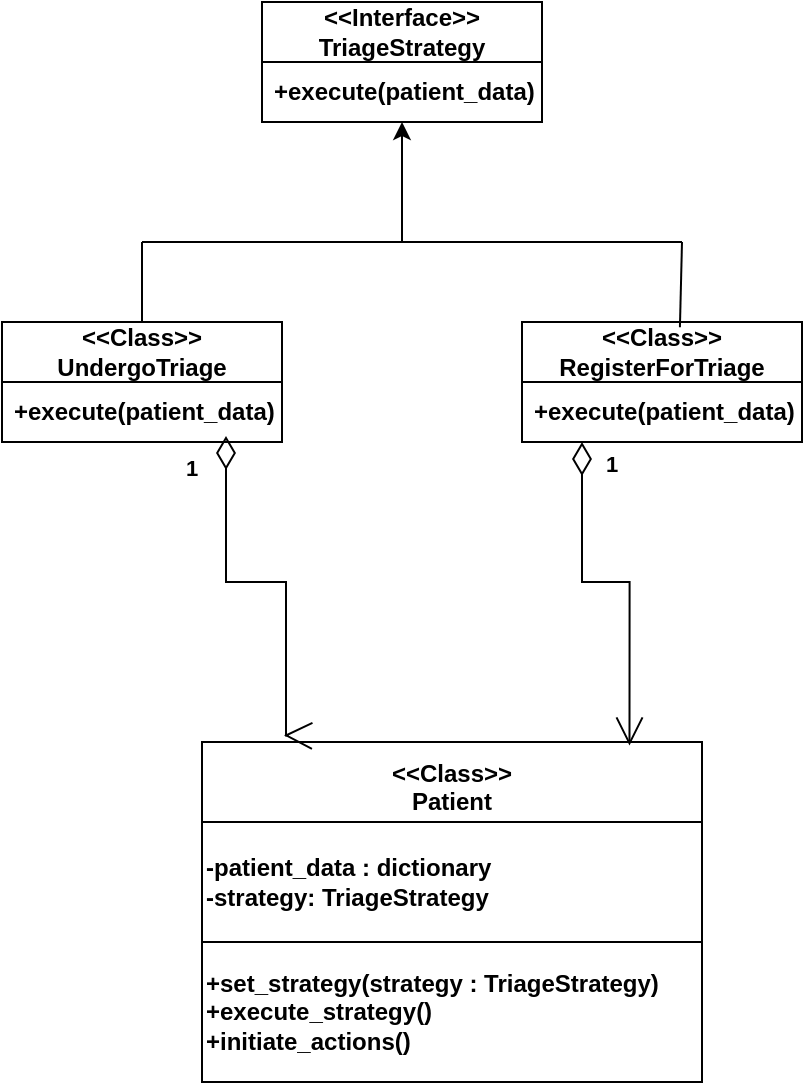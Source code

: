 <mxfile version="24.8.3">
  <diagram name="Page-1" id="Czwy5R9cp6WNo2frU7xA">
    <mxGraphModel dx="1213" dy="663" grid="1" gridSize="10" guides="1" tooltips="1" connect="1" arrows="1" fold="1" page="1" pageScale="1" pageWidth="850" pageHeight="1100" math="0" shadow="0">
      <root>
        <mxCell id="0" />
        <mxCell id="1" parent="0" />
        <mxCell id="vd-E9_taxdwKmEMfAn4B-2" value="&amp;lt;&amp;lt;Interface&amp;gt;&amp;gt;&lt;div&gt;TriageStrategy&lt;/div&gt;" style="swimlane;fontStyle=1;childLayout=stackLayout;horizontal=1;startSize=30;horizontalStack=0;resizeParent=1;resizeParentMax=0;resizeLast=0;collapsible=1;marginBottom=0;whiteSpace=wrap;html=1;" parent="1" vertex="1">
          <mxGeometry x="350" y="70" width="140" height="60" as="geometry">
            <mxRectangle x="350" y="70" width="120" height="40" as="alternateBounds" />
          </mxGeometry>
        </mxCell>
        <mxCell id="vd-E9_taxdwKmEMfAn4B-3" value="+execute(patient_data)" style="text;strokeColor=none;fillColor=none;align=left;verticalAlign=middle;spacingLeft=4;spacingRight=4;overflow=hidden;points=[[0,0.5],[1,0.5]];portConstraint=eastwest;rotatable=0;whiteSpace=wrap;html=1;fontStyle=1" parent="vd-E9_taxdwKmEMfAn4B-2" vertex="1">
          <mxGeometry y="30" width="140" height="30" as="geometry" />
        </mxCell>
        <mxCell id="vd-E9_taxdwKmEMfAn4B-6" value="&amp;lt;&amp;lt;Class&amp;gt;&amp;gt;&lt;div&gt;UndergoTriage&lt;/div&gt;" style="swimlane;fontStyle=1;childLayout=stackLayout;horizontal=1;startSize=30;horizontalStack=0;resizeParent=1;resizeParentMax=0;resizeLast=0;collapsible=1;marginBottom=0;whiteSpace=wrap;html=1;" parent="1" vertex="1">
          <mxGeometry x="220" y="230" width="140" height="60" as="geometry">
            <mxRectangle x="350" y="70" width="120" height="40" as="alternateBounds" />
          </mxGeometry>
        </mxCell>
        <mxCell id="vd-E9_taxdwKmEMfAn4B-7" value="+execute(patient_data)" style="text;strokeColor=none;fillColor=none;align=left;verticalAlign=middle;spacingLeft=4;spacingRight=4;overflow=hidden;points=[[0,0.5],[1,0.5]];portConstraint=eastwest;rotatable=0;whiteSpace=wrap;html=1;fontStyle=1" parent="vd-E9_taxdwKmEMfAn4B-6" vertex="1">
          <mxGeometry y="30" width="140" height="30" as="geometry" />
        </mxCell>
        <mxCell id="vd-E9_taxdwKmEMfAn4B-8" value="&amp;lt;&amp;lt;Class&amp;gt;&amp;gt;&lt;div&gt;RegisterForTriage&lt;/div&gt;" style="swimlane;fontStyle=1;childLayout=stackLayout;horizontal=1;startSize=30;horizontalStack=0;resizeParent=1;resizeParentMax=0;resizeLast=0;collapsible=1;marginBottom=0;whiteSpace=wrap;html=1;" parent="1" vertex="1">
          <mxGeometry x="480" y="230" width="140" height="60" as="geometry">
            <mxRectangle x="350" y="70" width="120" height="40" as="alternateBounds" />
          </mxGeometry>
        </mxCell>
        <mxCell id="vd-E9_taxdwKmEMfAn4B-9" value="+execute(patient_data)" style="text;strokeColor=none;fillColor=none;align=left;verticalAlign=middle;spacingLeft=4;spacingRight=4;overflow=hidden;points=[[0,0.5],[1,0.5]];portConstraint=eastwest;rotatable=0;whiteSpace=wrap;html=1;fontStyle=1" parent="vd-E9_taxdwKmEMfAn4B-8" vertex="1">
          <mxGeometry y="30" width="140" height="30" as="geometry" />
        </mxCell>
        <mxCell id="vd-E9_taxdwKmEMfAn4B-10" value="" style="endArrow=classic;html=1;rounded=0;" parent="1" target="vd-E9_taxdwKmEMfAn4B-3" edge="1">
          <mxGeometry width="50" height="50" relative="1" as="geometry">
            <mxPoint x="420" y="190" as="sourcePoint" />
            <mxPoint x="450" y="320" as="targetPoint" />
          </mxGeometry>
        </mxCell>
        <mxCell id="vd-E9_taxdwKmEMfAn4B-11" value="" style="endArrow=none;html=1;rounded=0;fontStyle=1" parent="1" edge="1">
          <mxGeometry width="50" height="50" relative="1" as="geometry">
            <mxPoint x="290" y="190" as="sourcePoint" />
            <mxPoint x="560" y="190" as="targetPoint" />
          </mxGeometry>
        </mxCell>
        <mxCell id="vd-E9_taxdwKmEMfAn4B-12" value="" style="endArrow=none;html=1;rounded=0;fontStyle=1" parent="1" source="vd-E9_taxdwKmEMfAn4B-6" edge="1">
          <mxGeometry width="50" height="50" relative="1" as="geometry">
            <mxPoint x="430" y="350" as="sourcePoint" />
            <mxPoint x="290" y="190" as="targetPoint" />
          </mxGeometry>
        </mxCell>
        <mxCell id="vd-E9_taxdwKmEMfAn4B-13" value="" style="endArrow=none;html=1;rounded=0;exitX=0.564;exitY=0.044;exitDx=0;exitDy=0;exitPerimeter=0;fontStyle=1" parent="1" source="vd-E9_taxdwKmEMfAn4B-8" edge="1">
          <mxGeometry width="50" height="50" relative="1" as="geometry">
            <mxPoint x="300" y="240" as="sourcePoint" />
            <mxPoint x="560" y="190" as="targetPoint" />
          </mxGeometry>
        </mxCell>
        <mxCell id="vd-E9_taxdwKmEMfAn4B-27" value="" style="group;fontStyle=1" parent="1" vertex="1" connectable="0">
          <mxGeometry x="320" y="440" width="250" height="170" as="geometry" />
        </mxCell>
        <mxCell id="vd-E9_taxdwKmEMfAn4B-21" value="" style="rounded=0;whiteSpace=wrap;html=1;fontStyle=1" parent="vd-E9_taxdwKmEMfAn4B-27" vertex="1">
          <mxGeometry y="10" width="250.0" height="160" as="geometry" />
        </mxCell>
        <mxCell id="vd-E9_taxdwKmEMfAn4B-22" value="" style="rounded=0;whiteSpace=wrap;html=1;fontStyle=1" parent="vd-E9_taxdwKmEMfAn4B-27" vertex="1">
          <mxGeometry width="250.0" height="40" as="geometry" />
        </mxCell>
        <mxCell id="vd-E9_taxdwKmEMfAn4B-23" value="&amp;lt;&amp;lt;Class&amp;gt;&amp;gt;&lt;br&gt;&lt;span style=&quot;background-color: initial;&quot;&gt;Patient&lt;/span&gt;&lt;div&gt;&lt;span style=&quot;background-color: initial;&quot;&gt;&lt;br&gt;&lt;/span&gt;&lt;/div&gt;" style="text;html=1;align=center;verticalAlign=middle;whiteSpace=wrap;rounded=0;fontStyle=1" parent="vd-E9_taxdwKmEMfAn4B-27" vertex="1">
          <mxGeometry y="20" width="250.0" height="20" as="geometry" />
        </mxCell>
        <mxCell id="vd-E9_taxdwKmEMfAn4B-25" value="&lt;span style=&quot;&quot;&gt;-patient_data : dictionary&lt;/span&gt;&lt;div style=&quot;&quot;&gt;-strategy: TriageStrategy&lt;/div&gt;" style="rounded=0;whiteSpace=wrap;html=1;align=left;fontStyle=1" parent="vd-E9_taxdwKmEMfAn4B-27" vertex="1">
          <mxGeometry y="40" width="250.0" height="60" as="geometry" />
        </mxCell>
        <mxCell id="vd-E9_taxdwKmEMfAn4B-26" value="&lt;div style=&quot;&quot;&gt;+set_strategy(strategy : TriageStrategy)&lt;div&gt;+execute_strategy()&lt;/div&gt;&lt;div&gt;+initiate_actions()&lt;/div&gt;&lt;/div&gt;" style="rounded=0;whiteSpace=wrap;html=1;align=left;fontStyle=1" parent="vd-E9_taxdwKmEMfAn4B-27" vertex="1">
          <mxGeometry y="100.0" width="250.0" height="70.0" as="geometry" />
        </mxCell>
        <mxCell id="vd-E9_taxdwKmEMfAn4B-29" value="1" style="endArrow=open;html=1;endSize=12;startArrow=diamondThin;startSize=14;startFill=0;edgeStyle=orthogonalEdgeStyle;align=left;verticalAlign=bottom;rounded=0;entryX=0.164;entryY=-0.083;entryDx=0;entryDy=0;entryPerimeter=0;fontStyle=1" parent="1" target="vd-E9_taxdwKmEMfAn4B-22" edge="1">
          <mxGeometry x="-0.73" y="-22" relative="1" as="geometry">
            <mxPoint x="332" y="287" as="sourcePoint" />
            <mxPoint x="362" y="417.988" as="targetPoint" />
            <Array as="points">
              <mxPoint x="332" y="360" />
              <mxPoint x="362" y="360" />
            </Array>
            <mxPoint as="offset" />
          </mxGeometry>
        </mxCell>
        <mxCell id="vd-E9_taxdwKmEMfAn4B-30" value="1" style="endArrow=open;html=1;endSize=12;startArrow=diamondThin;startSize=14;startFill=0;edgeStyle=orthogonalEdgeStyle;align=left;verticalAlign=bottom;rounded=0;fontStyle=1;entryX=0.855;entryY=0.045;entryDx=0;entryDy=0;entryPerimeter=0;" parent="1" target="vd-E9_taxdwKmEMfAn4B-22" edge="1">
          <mxGeometry x="-0.772" y="10" relative="1" as="geometry">
            <mxPoint x="510" y="290" as="sourcePoint" />
            <mxPoint x="534" y="390" as="targetPoint" />
            <Array as="points">
              <mxPoint x="510" y="360" />
              <mxPoint x="534" y="360" />
            </Array>
            <mxPoint as="offset" />
          </mxGeometry>
        </mxCell>
      </root>
    </mxGraphModel>
  </diagram>
</mxfile>
